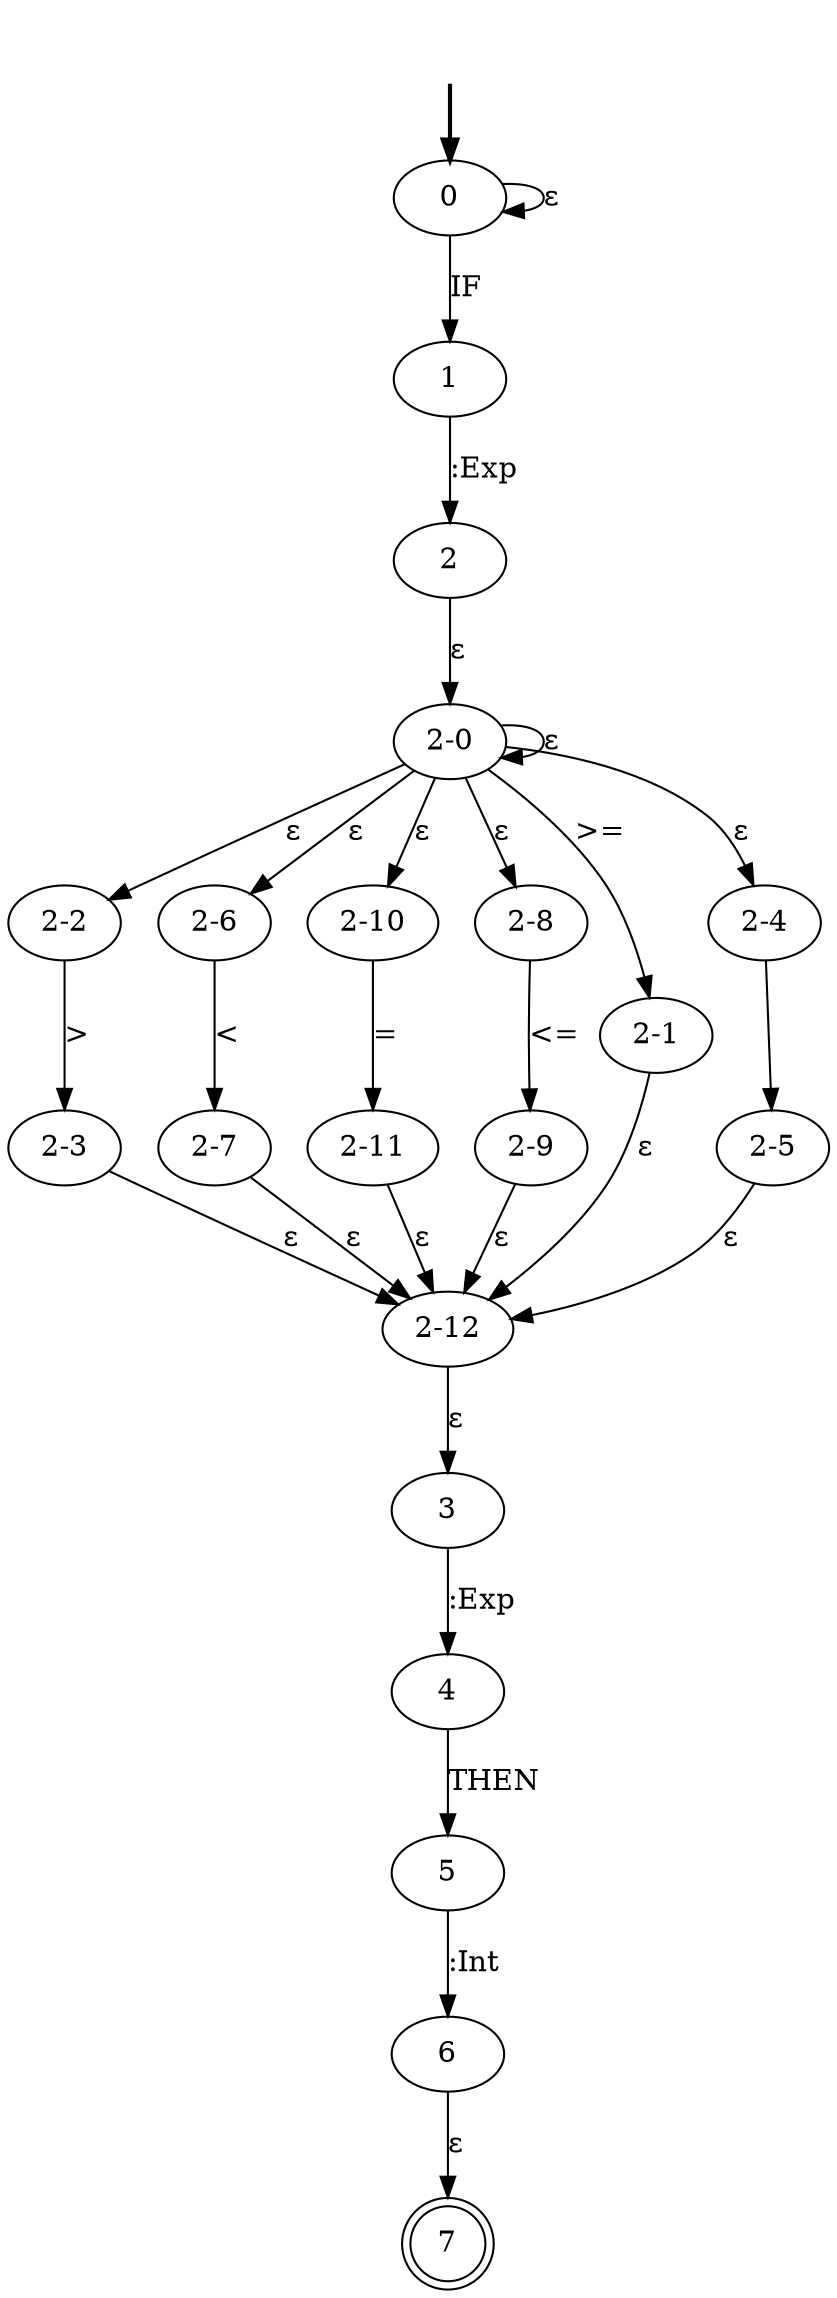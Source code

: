 digraph {
	fake0 [style=invisible]
	2
	5
	1
	"2-2"
	"2-6"
	4
	"2-9"
	"2-10"
	"2-3"
	"2-8"
	3
	"2-12"
	"2-7"
	0 [root=true]
	6
	7 [shape=doublecircle]
	"2-0"
	"2-1"
	"2-11"
	"2-4"
	"2-5"
	fake0 -> 0 [style=bold]
	0 -> 1 [label=IF]
	0 -> 0 [label="ε"]
	1 -> 2 [label=":Exp"]
	2 -> "2-0" [label="ε"]
	"2-12" -> 3 [label="ε"]
	"2-0" -> "2-1" [label=">="]
	"2-0" -> "2-8" [label="ε"]
	"2-0" -> "2-0" [label="ε"]
	"2-0" -> "2-4" [label="ε"]
	"2-0" -> "2-2" [label="ε"]
	"2-0" -> "2-6" [label="ε"]
	"2-0" -> "2-10" [label="ε"]
	"2-2" -> "2-3" [label=">"]
	"2-4" -> "2-5" [label=<>]
	"2-6" -> "2-7" [label="<"]
	"2-8" -> "2-9" [label="<="]
	"2-10" -> "2-11" [label="="]
	"2-1" -> "2-12" [label="ε"]
	"2-3" -> "2-12" [label="ε"]
	"2-5" -> "2-12" [label="ε"]
	"2-7" -> "2-12" [label="ε"]
	"2-9" -> "2-12" [label="ε"]
	"2-11" -> "2-12" [label="ε"]
	3 -> 4 [label=":Exp"]
	4 -> 5 [label=THEN]
	5 -> 6 [label=":Int"]
	6 -> 7 [label="ε"]
}
